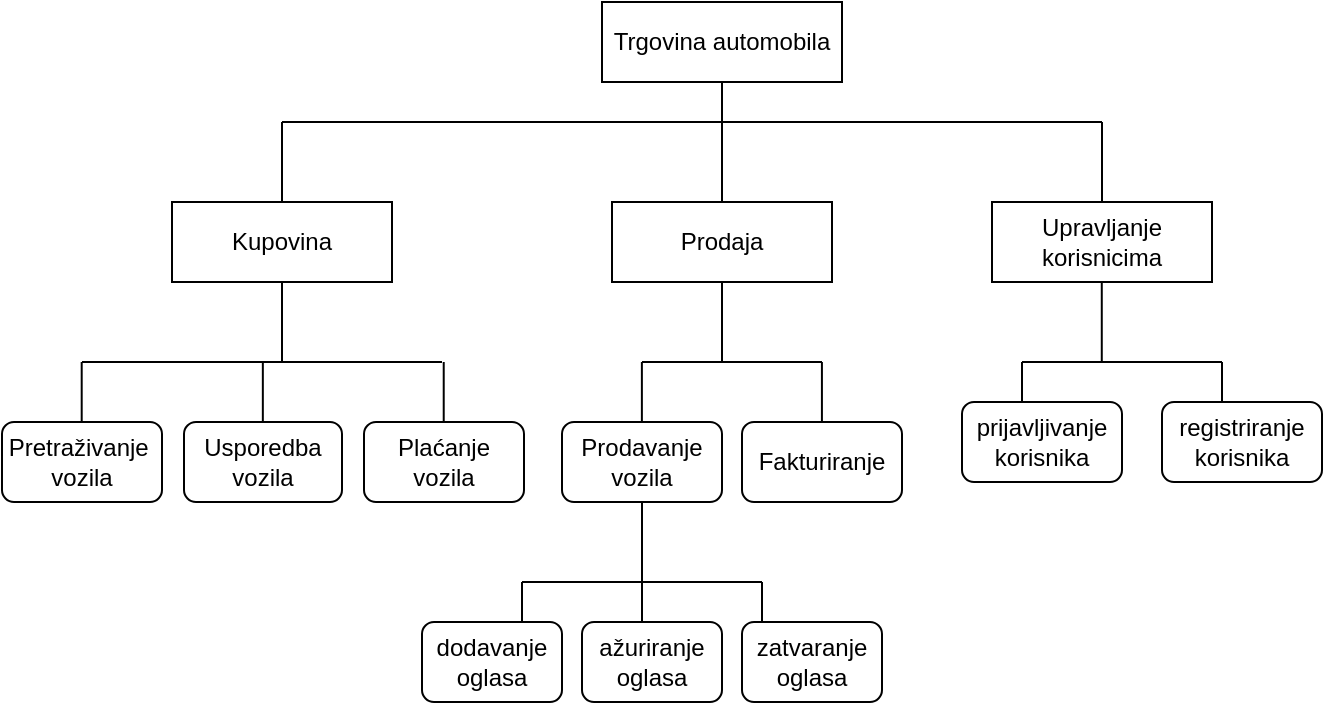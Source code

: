 <mxfile version="24.2.1" type="device">
  <diagram id="QxdbeEEkXnZpxFyG_EEs" name="Page-1">
    <mxGraphModel dx="938" dy="799" grid="1" gridSize="10" guides="1" tooltips="1" connect="1" arrows="1" fold="1" page="1" pageScale="1" pageWidth="850" pageHeight="1100" math="0" shadow="0">
      <root>
        <mxCell id="0" />
        <mxCell id="1" parent="0" />
        <mxCell id="g6LKfKOQ2zJwZvcvNtBL-1" value="Trgovina automobila" style="rounded=0;whiteSpace=wrap;html=1;" vertex="1" parent="1">
          <mxGeometry x="320" y="100" width="120" height="40" as="geometry" />
        </mxCell>
        <mxCell id="g6LKfKOQ2zJwZvcvNtBL-2" value="" style="endArrow=none;html=1;rounded=0;" edge="1" parent="1">
          <mxGeometry width="50" height="50" relative="1" as="geometry">
            <mxPoint x="380" y="160" as="sourcePoint" />
            <mxPoint x="380" y="140" as="targetPoint" />
          </mxGeometry>
        </mxCell>
        <mxCell id="g6LKfKOQ2zJwZvcvNtBL-3" value="" style="endArrow=none;html=1;rounded=0;" edge="1" parent="1">
          <mxGeometry width="50" height="50" relative="1" as="geometry">
            <mxPoint x="160" y="160" as="sourcePoint" />
            <mxPoint x="570" y="160" as="targetPoint" />
          </mxGeometry>
        </mxCell>
        <mxCell id="g6LKfKOQ2zJwZvcvNtBL-4" value="Kupovina" style="rounded=0;whiteSpace=wrap;html=1;" vertex="1" parent="1">
          <mxGeometry x="105" y="200" width="110" height="40" as="geometry" />
        </mxCell>
        <mxCell id="g6LKfKOQ2zJwZvcvNtBL-5" value="" style="endArrow=none;html=1;rounded=0;exitX=0.5;exitY=0;exitDx=0;exitDy=0;" edge="1" parent="1" source="g6LKfKOQ2zJwZvcvNtBL-4">
          <mxGeometry width="50" height="50" relative="1" as="geometry">
            <mxPoint x="160" y="190" as="sourcePoint" />
            <mxPoint x="160" y="160" as="targetPoint" />
          </mxGeometry>
        </mxCell>
        <mxCell id="g6LKfKOQ2zJwZvcvNtBL-6" value="Prodaja" style="rounded=0;whiteSpace=wrap;html=1;" vertex="1" parent="1">
          <mxGeometry x="325" y="200" width="110" height="40" as="geometry" />
        </mxCell>
        <mxCell id="g6LKfKOQ2zJwZvcvNtBL-7" value="Upravljanje korisnicima" style="rounded=0;whiteSpace=wrap;html=1;" vertex="1" parent="1">
          <mxGeometry x="515" y="200" width="110" height="40" as="geometry" />
        </mxCell>
        <mxCell id="g6LKfKOQ2zJwZvcvNtBL-8" value="" style="endArrow=none;html=1;rounded=0;exitX=0.5;exitY=0;exitDx=0;exitDy=0;" edge="1" parent="1" source="g6LKfKOQ2zJwZvcvNtBL-6">
          <mxGeometry width="50" height="50" relative="1" as="geometry">
            <mxPoint x="375" y="200" as="sourcePoint" />
            <mxPoint x="380" y="160" as="targetPoint" />
          </mxGeometry>
        </mxCell>
        <mxCell id="g6LKfKOQ2zJwZvcvNtBL-9" value="" style="endArrow=none;html=1;rounded=0;exitX=0.5;exitY=0;exitDx=0;exitDy=0;" edge="1" parent="1">
          <mxGeometry width="50" height="50" relative="1" as="geometry">
            <mxPoint x="570" y="200" as="sourcePoint" />
            <mxPoint x="570" y="160" as="targetPoint" />
          </mxGeometry>
        </mxCell>
        <mxCell id="g6LKfKOQ2zJwZvcvNtBL-10" value="" style="endArrow=none;html=1;rounded=0;" edge="1" parent="1">
          <mxGeometry width="50" height="50" relative="1" as="geometry">
            <mxPoint x="160" y="280" as="sourcePoint" />
            <mxPoint x="160" y="240" as="targetPoint" />
          </mxGeometry>
        </mxCell>
        <mxCell id="g6LKfKOQ2zJwZvcvNtBL-11" value="" style="endArrow=none;html=1;rounded=0;" edge="1" parent="1">
          <mxGeometry width="50" height="50" relative="1" as="geometry">
            <mxPoint x="60" y="280" as="sourcePoint" />
            <mxPoint x="240" y="280" as="targetPoint" />
          </mxGeometry>
        </mxCell>
        <mxCell id="g6LKfKOQ2zJwZvcvNtBL-12" value="Pretraživanje&amp;nbsp;&lt;div&gt;vozila&lt;/div&gt;" style="rounded=1;whiteSpace=wrap;html=1;" vertex="1" parent="1">
          <mxGeometry x="20" y="310" width="80" height="40" as="geometry" />
        </mxCell>
        <mxCell id="g6LKfKOQ2zJwZvcvNtBL-13" value="Usporedba vozila" style="rounded=1;whiteSpace=wrap;html=1;" vertex="1" parent="1">
          <mxGeometry x="111" y="310" width="79" height="40" as="geometry" />
        </mxCell>
        <mxCell id="g6LKfKOQ2zJwZvcvNtBL-14" value="Plaćanje&lt;div&gt;vozila&lt;/div&gt;" style="rounded=1;whiteSpace=wrap;html=1;" vertex="1" parent="1">
          <mxGeometry x="201" y="310" width="80" height="40" as="geometry" />
        </mxCell>
        <mxCell id="g6LKfKOQ2zJwZvcvNtBL-15" value="" style="endArrow=none;html=1;rounded=0;" edge="1" parent="1">
          <mxGeometry width="50" height="50" relative="1" as="geometry">
            <mxPoint x="59.85" y="310" as="sourcePoint" />
            <mxPoint x="59.85" y="280" as="targetPoint" />
          </mxGeometry>
        </mxCell>
        <mxCell id="g6LKfKOQ2zJwZvcvNtBL-16" value="" style="endArrow=none;html=1;rounded=0;" edge="1" parent="1">
          <mxGeometry width="50" height="50" relative="1" as="geometry">
            <mxPoint x="150.42" y="310" as="sourcePoint" />
            <mxPoint x="150.42" y="280" as="targetPoint" />
          </mxGeometry>
        </mxCell>
        <mxCell id="g6LKfKOQ2zJwZvcvNtBL-17" value="" style="endArrow=none;html=1;rounded=0;" edge="1" parent="1">
          <mxGeometry width="50" height="50" relative="1" as="geometry">
            <mxPoint x="240.86" y="310" as="sourcePoint" />
            <mxPoint x="240.86" y="280" as="targetPoint" />
          </mxGeometry>
        </mxCell>
        <mxCell id="g6LKfKOQ2zJwZvcvNtBL-18" value="" style="endArrow=none;html=1;rounded=0;entryX=0.5;entryY=1;entryDx=0;entryDy=0;" edge="1" parent="1" target="g6LKfKOQ2zJwZvcvNtBL-6">
          <mxGeometry width="50" height="50" relative="1" as="geometry">
            <mxPoint x="380" y="280" as="sourcePoint" />
            <mxPoint x="460" y="230" as="targetPoint" />
          </mxGeometry>
        </mxCell>
        <mxCell id="g6LKfKOQ2zJwZvcvNtBL-19" value="" style="endArrow=none;html=1;rounded=0;" edge="1" parent="1">
          <mxGeometry width="50" height="50" relative="1" as="geometry">
            <mxPoint x="340" y="280" as="sourcePoint" />
            <mxPoint x="430" y="280" as="targetPoint" />
          </mxGeometry>
        </mxCell>
        <mxCell id="g6LKfKOQ2zJwZvcvNtBL-20" value="Prodavanje vozila" style="rounded=1;whiteSpace=wrap;html=1;" vertex="1" parent="1">
          <mxGeometry x="300" y="310" width="80" height="40" as="geometry" />
        </mxCell>
        <mxCell id="g6LKfKOQ2zJwZvcvNtBL-21" value="Fakturiranje" style="rounded=1;whiteSpace=wrap;html=1;" vertex="1" parent="1">
          <mxGeometry x="390" y="310" width="80" height="40" as="geometry" />
        </mxCell>
        <mxCell id="g6LKfKOQ2zJwZvcvNtBL-22" value="" style="endArrow=none;html=1;rounded=0;" edge="1" parent="1">
          <mxGeometry width="50" height="50" relative="1" as="geometry">
            <mxPoint x="339.94" y="310" as="sourcePoint" />
            <mxPoint x="339.94" y="280" as="targetPoint" />
          </mxGeometry>
        </mxCell>
        <mxCell id="g6LKfKOQ2zJwZvcvNtBL-23" value="" style="endArrow=none;html=1;rounded=0;" edge="1" parent="1">
          <mxGeometry width="50" height="50" relative="1" as="geometry">
            <mxPoint x="429.96" y="310" as="sourcePoint" />
            <mxPoint x="429.96" y="280" as="targetPoint" />
          </mxGeometry>
        </mxCell>
        <mxCell id="g6LKfKOQ2zJwZvcvNtBL-24" value="" style="endArrow=none;html=1;rounded=0;entryX=0.5;entryY=1.064;entryDx=0;entryDy=0;entryPerimeter=0;" edge="1" parent="1">
          <mxGeometry width="50" height="50" relative="1" as="geometry">
            <mxPoint x="340" y="390" as="sourcePoint" />
            <mxPoint x="340" y="350.56" as="targetPoint" />
          </mxGeometry>
        </mxCell>
        <mxCell id="g6LKfKOQ2zJwZvcvNtBL-25" value="" style="endArrow=none;html=1;rounded=0;" edge="1" parent="1">
          <mxGeometry width="50" height="50" relative="1" as="geometry">
            <mxPoint x="280" y="390" as="sourcePoint" />
            <mxPoint x="400" y="390" as="targetPoint" />
          </mxGeometry>
        </mxCell>
        <mxCell id="g6LKfKOQ2zJwZvcvNtBL-26" value="dodavanje oglasa" style="rounded=1;whiteSpace=wrap;html=1;" vertex="1" parent="1">
          <mxGeometry x="230" y="410" width="70" height="40" as="geometry" />
        </mxCell>
        <mxCell id="g6LKfKOQ2zJwZvcvNtBL-27" value="ažuriranje oglasa" style="rounded=1;whiteSpace=wrap;html=1;" vertex="1" parent="1">
          <mxGeometry x="310" y="410" width="70" height="40" as="geometry" />
        </mxCell>
        <mxCell id="g6LKfKOQ2zJwZvcvNtBL-28" value="zatvaranje oglasa" style="rounded=1;whiteSpace=wrap;html=1;" vertex="1" parent="1">
          <mxGeometry x="390" y="410" width="70" height="40" as="geometry" />
        </mxCell>
        <mxCell id="g6LKfKOQ2zJwZvcvNtBL-29" value="" style="endArrow=none;html=1;rounded=0;" edge="1" parent="1">
          <mxGeometry width="50" height="50" relative="1" as="geometry">
            <mxPoint x="280" y="410" as="sourcePoint" />
            <mxPoint x="280" y="390" as="targetPoint" />
          </mxGeometry>
        </mxCell>
        <mxCell id="g6LKfKOQ2zJwZvcvNtBL-30" value="" style="endArrow=none;html=1;rounded=0;" edge="1" parent="1">
          <mxGeometry width="50" height="50" relative="1" as="geometry">
            <mxPoint x="340" y="410" as="sourcePoint" />
            <mxPoint x="340" y="390" as="targetPoint" />
          </mxGeometry>
        </mxCell>
        <mxCell id="g6LKfKOQ2zJwZvcvNtBL-31" value="" style="endArrow=none;html=1;rounded=0;exitX=0.143;exitY=0;exitDx=0;exitDy=0;exitPerimeter=0;" edge="1" parent="1" source="g6LKfKOQ2zJwZvcvNtBL-28">
          <mxGeometry width="50" height="50" relative="1" as="geometry">
            <mxPoint x="380" y="420" as="sourcePoint" />
            <mxPoint x="400" y="390" as="targetPoint" />
          </mxGeometry>
        </mxCell>
        <mxCell id="g6LKfKOQ2zJwZvcvNtBL-32" value="" style="endArrow=none;html=1;rounded=0;" edge="1" parent="1">
          <mxGeometry width="50" height="50" relative="1" as="geometry">
            <mxPoint x="569.89" y="280" as="sourcePoint" />
            <mxPoint x="569.89" y="240" as="targetPoint" />
          </mxGeometry>
        </mxCell>
        <mxCell id="g6LKfKOQ2zJwZvcvNtBL-33" value="" style="endArrow=none;html=1;rounded=0;" edge="1" parent="1">
          <mxGeometry width="50" height="50" relative="1" as="geometry">
            <mxPoint x="530" y="280" as="sourcePoint" />
            <mxPoint x="630" y="280" as="targetPoint" />
          </mxGeometry>
        </mxCell>
        <mxCell id="g6LKfKOQ2zJwZvcvNtBL-34" value="prijavljivanje&lt;div&gt;korisnika&lt;/div&gt;" style="rounded=1;whiteSpace=wrap;html=1;" vertex="1" parent="1">
          <mxGeometry x="500" y="300" width="80" height="40" as="geometry" />
        </mxCell>
        <mxCell id="g6LKfKOQ2zJwZvcvNtBL-35" value="registriranje&lt;div&gt;korisnika&lt;/div&gt;" style="rounded=1;whiteSpace=wrap;html=1;" vertex="1" parent="1">
          <mxGeometry x="600" y="300" width="80" height="40" as="geometry" />
        </mxCell>
        <mxCell id="g6LKfKOQ2zJwZvcvNtBL-36" value="" style="endArrow=none;html=1;rounded=0;" edge="1" parent="1">
          <mxGeometry width="50" height="50" relative="1" as="geometry">
            <mxPoint x="530" y="300" as="sourcePoint" />
            <mxPoint x="530" y="280" as="targetPoint" />
          </mxGeometry>
        </mxCell>
        <mxCell id="g6LKfKOQ2zJwZvcvNtBL-37" value="" style="endArrow=none;html=1;rounded=0;" edge="1" parent="1">
          <mxGeometry width="50" height="50" relative="1" as="geometry">
            <mxPoint x="630" y="300" as="sourcePoint" />
            <mxPoint x="630" y="280" as="targetPoint" />
          </mxGeometry>
        </mxCell>
      </root>
    </mxGraphModel>
  </diagram>
</mxfile>
